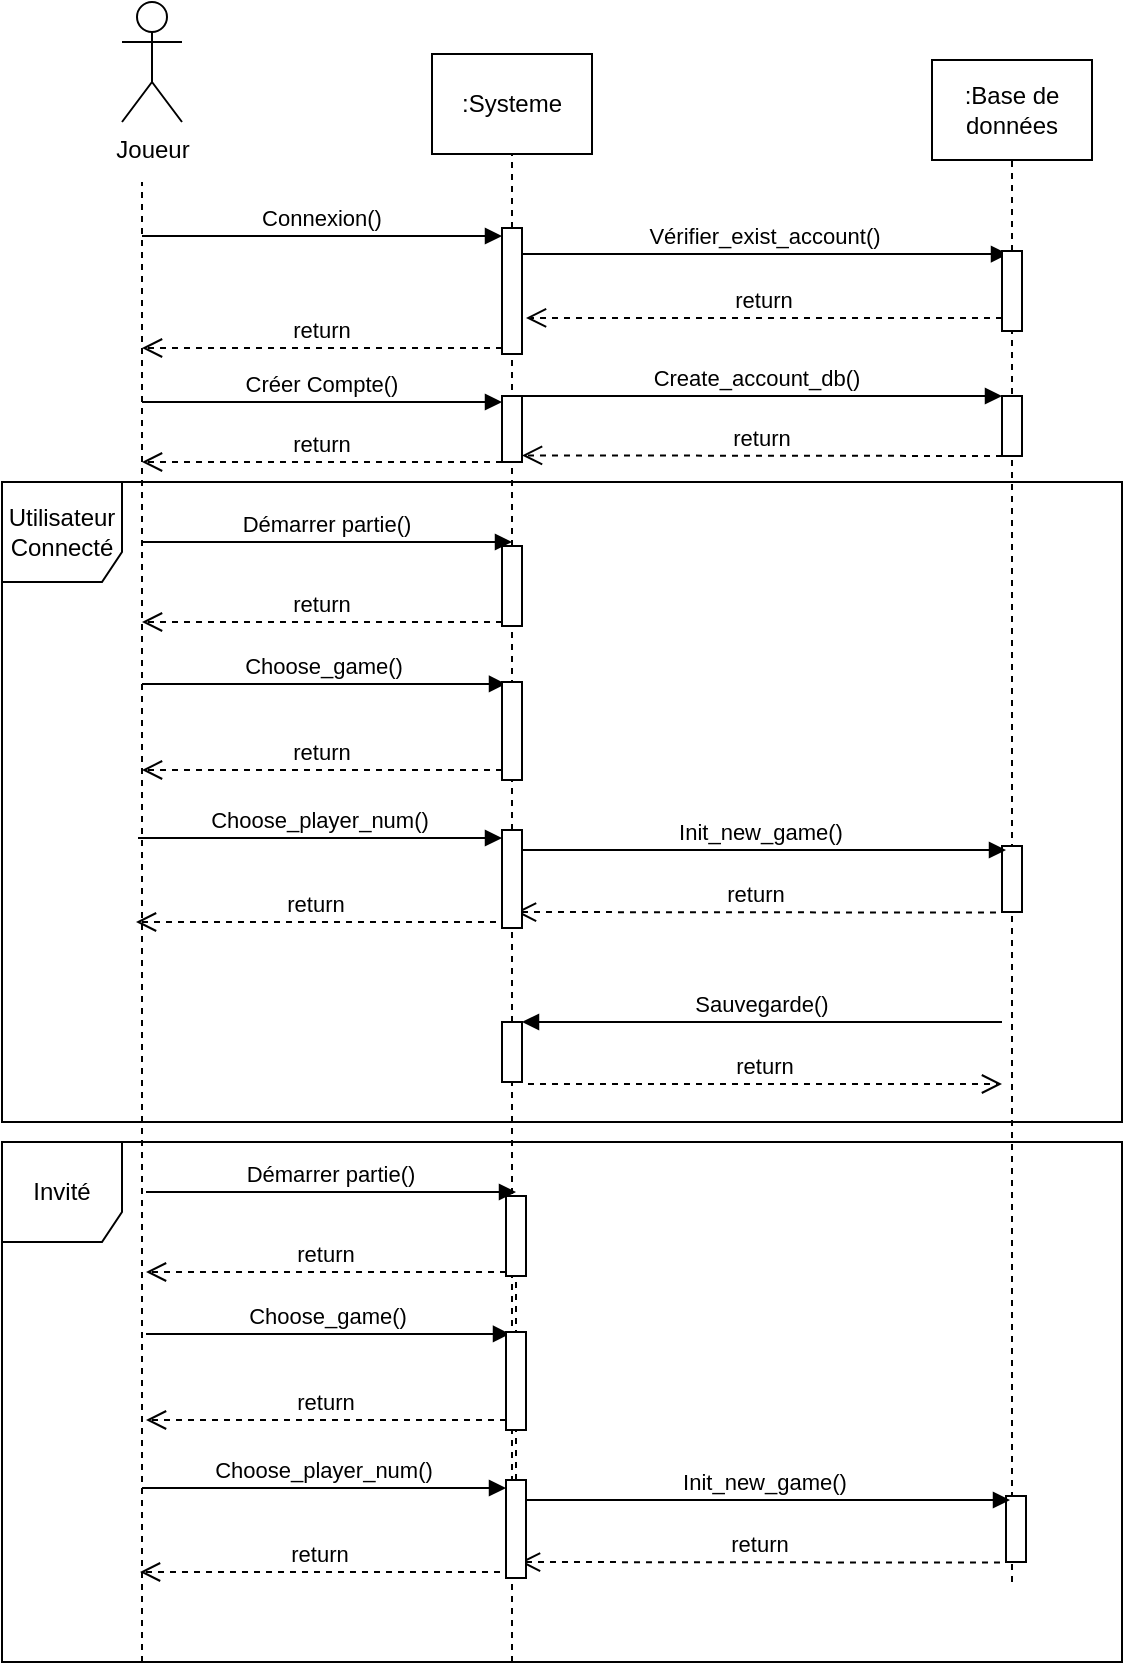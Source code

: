 <mxfile version="13.7.5" type="github">
  <diagram id="kgpKYQtTHZ0yAKxKKP6v" name="Page-1">
    <mxGraphModel dx="1422" dy="783" grid="0" gridSize="10" guides="1" tooltips="1" connect="1" arrows="1" fold="1" page="1" pageScale="1" pageWidth="1100" pageHeight="850" background="#ffffff" math="0" shadow="0">
      <root>
        <mxCell id="0" />
        <mxCell id="1" parent="0" />
        <mxCell id="LkClCWV3-tZvklI0jkfO-49" value="Utilisateur Connecté" style="shape=umlFrame;whiteSpace=wrap;html=1;fillColor=none;width=60;height=50;" parent="1" vertex="1">
          <mxGeometry x="10" y="250" width="560" height="320" as="geometry" />
        </mxCell>
        <mxCell id="LkClCWV3-tZvklI0jkfO-1" value="Joueur" style="shape=umlActor;verticalLabelPosition=bottom;verticalAlign=top;html=1;outlineConnect=0;" parent="1" vertex="1">
          <mxGeometry x="70" y="10" width="30" height="60" as="geometry" />
        </mxCell>
        <mxCell id="LkClCWV3-tZvklI0jkfO-3" value="Connexion()" style="verticalAlign=bottom;endArrow=block;entryX=0;entryY=0;shadow=0;strokeWidth=1;" parent="1" edge="1">
          <mxGeometry relative="1" as="geometry">
            <mxPoint x="80" y="127" as="sourcePoint" />
            <mxPoint x="260" y="127.0" as="targetPoint" />
          </mxGeometry>
        </mxCell>
        <mxCell id="LkClCWV3-tZvklI0jkfO-4" value="return" style="verticalAlign=bottom;endArrow=open;dashed=1;endSize=8;shadow=0;strokeWidth=1;entryX=1.2;entryY=0.714;entryDx=0;entryDy=0;entryPerimeter=0;" parent="1" edge="1" target="LkClCWV3-tZvklI0jkfO-11" source="NwIOa7d9pvwit4-bKOf0-4">
          <mxGeometry relative="1" as="geometry">
            <mxPoint x="270" y="179" as="targetPoint" />
            <mxPoint x="450" y="179.0" as="sourcePoint" />
          </mxGeometry>
        </mxCell>
        <mxCell id="LkClCWV3-tZvklI0jkfO-6" value="" style="endArrow=none;dashed=1;html=1;" parent="1" edge="1">
          <mxGeometry width="50" height="50" relative="1" as="geometry">
            <mxPoint x="80" y="840" as="sourcePoint" />
            <mxPoint x="80" y="100" as="targetPoint" />
          </mxGeometry>
        </mxCell>
        <mxCell id="LkClCWV3-tZvklI0jkfO-10" value="" style="endArrow=none;dashed=1;html=1;" parent="1" source="LkClCWV3-tZvklI0jkfO-11" edge="1">
          <mxGeometry width="50" height="50" relative="1" as="geometry">
            <mxPoint x="265" y="350" as="sourcePoint" />
            <mxPoint x="265" y="80" as="targetPoint" />
          </mxGeometry>
        </mxCell>
        <mxCell id="LkClCWV3-tZvklI0jkfO-11" value="" style="points=[];perimeter=orthogonalPerimeter;rounded=0;shadow=0;strokeWidth=1;" parent="1" vertex="1">
          <mxGeometry x="260" y="123" width="10" height="63" as="geometry" />
        </mxCell>
        <mxCell id="LkClCWV3-tZvklI0jkfO-12" value="" style="endArrow=none;dashed=1;html=1;" parent="1" source="NwIOa7d9pvwit4-bKOf0-10" target="LkClCWV3-tZvklI0jkfO-11" edge="1">
          <mxGeometry width="50" height="50" relative="1" as="geometry">
            <mxPoint x="265" y="660" as="sourcePoint" />
            <mxPoint x="265" y="80" as="targetPoint" />
          </mxGeometry>
        </mxCell>
        <mxCell id="LkClCWV3-tZvklI0jkfO-13" value=":Base de données" style="rounded=0;whiteSpace=wrap;html=1;" parent="1" vertex="1">
          <mxGeometry x="475" y="39" width="80" height="50" as="geometry" />
        </mxCell>
        <mxCell id="LkClCWV3-tZvklI0jkfO-15" value="" style="endArrow=none;dashed=1;html=1;" parent="1" source="NwIOa7d9pvwit4-bKOf0-4" edge="1">
          <mxGeometry width="50" height="50" relative="1" as="geometry">
            <mxPoint x="515" y="350" as="sourcePoint" />
            <mxPoint x="515" y="88" as="targetPoint" />
          </mxGeometry>
        </mxCell>
        <mxCell id="LkClCWV3-tZvklI0jkfO-17" value="" style="endArrow=none;dashed=1;html=1;" parent="1" edge="1">
          <mxGeometry width="50" height="50" relative="1" as="geometry">
            <mxPoint x="515" y="800" as="sourcePoint" />
            <mxPoint x="515" y="320" as="targetPoint" />
          </mxGeometry>
        </mxCell>
        <mxCell id="LkClCWV3-tZvklI0jkfO-18" value=":Systeme" style="rounded=0;whiteSpace=wrap;html=1;" parent="1" vertex="1">
          <mxGeometry x="225" y="36" width="80" height="50" as="geometry" />
        </mxCell>
        <mxCell id="LkClCWV3-tZvklI0jkfO-26" value="Créer Compte()" style="verticalAlign=bottom;endArrow=block;entryX=0;entryY=0;shadow=0;strokeWidth=1;" parent="1" edge="1">
          <mxGeometry relative="1" as="geometry">
            <mxPoint x="80" y="210" as="sourcePoint" />
            <mxPoint x="260" y="210.0" as="targetPoint" />
          </mxGeometry>
        </mxCell>
        <mxCell id="LkClCWV3-tZvklI0jkfO-27" value="return" style="verticalAlign=bottom;endArrow=open;dashed=1;endSize=8;exitX=0;exitY=0.95;shadow=0;strokeWidth=1;" parent="1" edge="1">
          <mxGeometry relative="1" as="geometry">
            <mxPoint x="80" y="240" as="targetPoint" />
            <mxPoint x="260" y="240.0" as="sourcePoint" />
          </mxGeometry>
        </mxCell>
        <mxCell id="LkClCWV3-tZvklI0jkfO-28" value="" style="points=[];perimeter=orthogonalPerimeter;rounded=0;shadow=0;strokeWidth=1;" parent="1" vertex="1">
          <mxGeometry x="260" y="207" width="10" height="33" as="geometry" />
        </mxCell>
        <mxCell id="LkClCWV3-tZvklI0jkfO-30" value="Démarrer partie()" style="verticalAlign=bottom;endArrow=block;shadow=0;strokeWidth=1;" parent="1" edge="1">
          <mxGeometry relative="1" as="geometry">
            <mxPoint x="80" y="280" as="sourcePoint" />
            <mxPoint x="265" y="280" as="targetPoint" />
            <Array as="points" />
            <mxPoint as="offset" />
          </mxGeometry>
        </mxCell>
        <mxCell id="LkClCWV3-tZvklI0jkfO-31" value="return" style="verticalAlign=bottom;endArrow=open;dashed=1;endSize=8;shadow=0;strokeWidth=1;" parent="1" source="NwIOa7d9pvwit4-bKOf0-10" edge="1">
          <mxGeometry relative="1" as="geometry">
            <mxPoint x="80" y="320" as="targetPoint" />
            <mxPoint x="510" y="320" as="sourcePoint" />
          </mxGeometry>
        </mxCell>
        <mxCell id="LkClCWV3-tZvklI0jkfO-35" value="" style="points=[];perimeter=orthogonalPerimeter;rounded=0;shadow=0;strokeWidth=1;" parent="1" vertex="1">
          <mxGeometry x="510" y="432" width="10" height="33" as="geometry" />
        </mxCell>
        <mxCell id="LkClCWV3-tZvklI0jkfO-40" value="" style="points=[];perimeter=orthogonalPerimeter;rounded=0;shadow=0;strokeWidth=1;" parent="1" vertex="1">
          <mxGeometry x="260" y="520" width="10" height="30" as="geometry" />
        </mxCell>
        <mxCell id="LkClCWV3-tZvklI0jkfO-43" value="" style="endArrow=none;dashed=1;html=1;" parent="1" target="LkClCWV3-tZvklI0jkfO-40" edge="1">
          <mxGeometry width="50" height="50" relative="1" as="geometry">
            <mxPoint x="265" y="840" as="sourcePoint" />
            <mxPoint x="265" y="170" as="targetPoint" />
          </mxGeometry>
        </mxCell>
        <mxCell id="LkClCWV3-tZvklI0jkfO-45" value="return" style="verticalAlign=bottom;endArrow=open;dashed=1;endSize=8;exitX=1.3;exitY=1.033;shadow=0;strokeWidth=1;exitDx=0;exitDy=0;exitPerimeter=0;" parent="1" source="LkClCWV3-tZvklI0jkfO-40" edge="1">
          <mxGeometry relative="1" as="geometry">
            <mxPoint x="510" y="551" as="targetPoint" />
            <mxPoint x="520" y="490" as="sourcePoint" />
          </mxGeometry>
        </mxCell>
        <mxCell id="LkClCWV3-tZvklI0jkfO-47" value="Sauvegarde()" style="verticalAlign=bottom;endArrow=block;entryX=1;entryY=0;shadow=0;strokeWidth=1;entryDx=0;entryDy=0;entryPerimeter=0;" parent="1" target="LkClCWV3-tZvklI0jkfO-40" edge="1">
          <mxGeometry relative="1" as="geometry">
            <mxPoint x="510" y="520" as="sourcePoint" />
            <mxPoint x="520" y="450" as="targetPoint" />
            <Array as="points" />
            <mxPoint as="offset" />
          </mxGeometry>
        </mxCell>
        <mxCell id="LkClCWV3-tZvklI0jkfO-59" value="Invité" style="shape=umlFrame;whiteSpace=wrap;html=1;fillColor=none;width=60;height=50;" parent="1" vertex="1">
          <mxGeometry x="10" y="580" width="560" height="260" as="geometry" />
        </mxCell>
        <mxCell id="NwIOa7d9pvwit4-bKOf0-3" value="Vérifier_exist_account()" style="verticalAlign=bottom;endArrow=block;entryX=0.3;entryY=0.038;shadow=0;strokeWidth=1;entryDx=0;entryDy=0;entryPerimeter=0;" edge="1" parent="1" target="NwIOa7d9pvwit4-bKOf0-4">
          <mxGeometry relative="1" as="geometry">
            <mxPoint x="270" y="136" as="sourcePoint" />
            <mxPoint x="450" y="137.0" as="targetPoint" />
          </mxGeometry>
        </mxCell>
        <mxCell id="NwIOa7d9pvwit4-bKOf0-4" value="" style="points=[];perimeter=orthogonalPerimeter;rounded=0;shadow=0;strokeWidth=1;" vertex="1" parent="1">
          <mxGeometry x="510" y="134.5" width="10" height="40" as="geometry" />
        </mxCell>
        <mxCell id="NwIOa7d9pvwit4-bKOf0-5" value="" style="endArrow=none;dashed=1;html=1;" edge="1" parent="1" target="NwIOa7d9pvwit4-bKOf0-4">
          <mxGeometry width="50" height="50" relative="1" as="geometry">
            <mxPoint x="515" y="326" as="sourcePoint" />
            <mxPoint x="515" y="88" as="targetPoint" />
          </mxGeometry>
        </mxCell>
        <mxCell id="NwIOa7d9pvwit4-bKOf0-6" value="return" style="verticalAlign=bottom;endArrow=open;dashed=1;endSize=8;exitX=0;exitY=0.95;shadow=0;strokeWidth=1;" edge="1" parent="1">
          <mxGeometry relative="1" as="geometry">
            <mxPoint x="80" y="183" as="targetPoint" />
            <mxPoint x="260" y="183.0" as="sourcePoint" />
          </mxGeometry>
        </mxCell>
        <mxCell id="NwIOa7d9pvwit4-bKOf0-7" value="Create_account_db()" style="verticalAlign=bottom;endArrow=block;entryX=0;entryY=0;shadow=0;strokeWidth=1;" edge="1" parent="1">
          <mxGeometry relative="1" as="geometry">
            <mxPoint x="265" y="207" as="sourcePoint" />
            <mxPoint x="510" y="207.0" as="targetPoint" />
          </mxGeometry>
        </mxCell>
        <mxCell id="NwIOa7d9pvwit4-bKOf0-8" value="return" style="verticalAlign=bottom;endArrow=open;dashed=1;endSize=8;exitX=0;exitY=0.95;shadow=0;strokeWidth=1;entryX=1;entryY=0.9;entryDx=0;entryDy=0;entryPerimeter=0;" edge="1" parent="1" target="LkClCWV3-tZvklI0jkfO-28">
          <mxGeometry relative="1" as="geometry">
            <mxPoint x="330" y="237" as="targetPoint" />
            <mxPoint x="510" y="237.0" as="sourcePoint" />
          </mxGeometry>
        </mxCell>
        <mxCell id="NwIOa7d9pvwit4-bKOf0-9" value="" style="points=[];perimeter=orthogonalPerimeter;rounded=0;shadow=0;strokeWidth=1;" vertex="1" parent="1">
          <mxGeometry x="510" y="207" width="10" height="30" as="geometry" />
        </mxCell>
        <mxCell id="NwIOa7d9pvwit4-bKOf0-10" value="" style="points=[];perimeter=orthogonalPerimeter;rounded=0;shadow=0;strokeWidth=1;" vertex="1" parent="1">
          <mxGeometry x="260" y="282" width="10" height="40" as="geometry" />
        </mxCell>
        <mxCell id="NwIOa7d9pvwit4-bKOf0-11" value="" style="endArrow=none;dashed=1;html=1;" edge="1" parent="1" source="NwIOa7d9pvwit4-bKOf0-17" target="NwIOa7d9pvwit4-bKOf0-10">
          <mxGeometry width="50" height="50" relative="1" as="geometry">
            <mxPoint x="265" y="520" as="sourcePoint" />
            <mxPoint x="265" y="186" as="targetPoint" />
          </mxGeometry>
        </mxCell>
        <mxCell id="NwIOa7d9pvwit4-bKOf0-12" value="Choose_game()" style="verticalAlign=bottom;endArrow=block;shadow=0;strokeWidth=1;entryX=0.2;entryY=0.02;entryDx=0;entryDy=0;entryPerimeter=0;" edge="1" parent="1" target="NwIOa7d9pvwit4-bKOf0-14">
          <mxGeometry relative="1" as="geometry">
            <mxPoint x="80" y="351" as="sourcePoint" />
            <mxPoint x="265" y="354" as="targetPoint" />
            <Array as="points" />
            <mxPoint as="offset" />
          </mxGeometry>
        </mxCell>
        <mxCell id="NwIOa7d9pvwit4-bKOf0-13" value="return" style="verticalAlign=bottom;endArrow=open;dashed=1;endSize=8;shadow=0;strokeWidth=1;" edge="1" parent="1" source="NwIOa7d9pvwit4-bKOf0-14">
          <mxGeometry relative="1" as="geometry">
            <mxPoint x="80" y="394" as="targetPoint" />
            <mxPoint x="510" y="394" as="sourcePoint" />
          </mxGeometry>
        </mxCell>
        <mxCell id="NwIOa7d9pvwit4-bKOf0-14" value="" style="points=[];perimeter=orthogonalPerimeter;rounded=0;shadow=0;strokeWidth=1;" vertex="1" parent="1">
          <mxGeometry x="260" y="350" width="10" height="49" as="geometry" />
        </mxCell>
        <mxCell id="NwIOa7d9pvwit4-bKOf0-15" value="Init_new_game()" style="verticalAlign=bottom;endArrow=block;entryX=0;entryY=0;shadow=0;strokeWidth=1;" edge="1" parent="1">
          <mxGeometry relative="1" as="geometry">
            <mxPoint x="267" y="434" as="sourcePoint" />
            <mxPoint x="512" y="434.0" as="targetPoint" />
          </mxGeometry>
        </mxCell>
        <mxCell id="NwIOa7d9pvwit4-bKOf0-16" value="return" style="verticalAlign=bottom;endArrow=open;dashed=1;endSize=8;exitX=0;exitY=0.95;shadow=0;strokeWidth=1;entryX=1;entryY=0.9;entryDx=0;entryDy=0;entryPerimeter=0;" edge="1" parent="1">
          <mxGeometry relative="1" as="geometry">
            <mxPoint x="267" y="465.0" as="targetPoint" />
            <mxPoint x="507" y="465.3" as="sourcePoint" />
          </mxGeometry>
        </mxCell>
        <mxCell id="NwIOa7d9pvwit4-bKOf0-17" value="" style="points=[];perimeter=orthogonalPerimeter;rounded=0;shadow=0;strokeWidth=1;" vertex="1" parent="1">
          <mxGeometry x="260" y="424" width="10" height="49" as="geometry" />
        </mxCell>
        <mxCell id="NwIOa7d9pvwit4-bKOf0-18" value="" style="endArrow=none;dashed=1;html=1;" edge="1" parent="1" source="LkClCWV3-tZvklI0jkfO-40" target="NwIOa7d9pvwit4-bKOf0-17">
          <mxGeometry width="50" height="50" relative="1" as="geometry">
            <mxPoint x="265" y="520" as="sourcePoint" />
            <mxPoint x="265" y="322" as="targetPoint" />
          </mxGeometry>
        </mxCell>
        <mxCell id="NwIOa7d9pvwit4-bKOf0-19" value="Choose_player_num()" style="verticalAlign=bottom;endArrow=block;shadow=0;strokeWidth=1;entryX=0.2;entryY=0.02;entryDx=0;entryDy=0;entryPerimeter=0;" edge="1" parent="1">
          <mxGeometry relative="1" as="geometry">
            <mxPoint x="78" y="428.02" as="sourcePoint" />
            <mxPoint x="260" y="428" as="targetPoint" />
            <Array as="points" />
            <mxPoint as="offset" />
          </mxGeometry>
        </mxCell>
        <mxCell id="NwIOa7d9pvwit4-bKOf0-20" value="return" style="verticalAlign=bottom;endArrow=open;dashed=1;endSize=8;shadow=0;strokeWidth=1;" edge="1" parent="1">
          <mxGeometry relative="1" as="geometry">
            <mxPoint x="77" y="470" as="targetPoint" />
            <mxPoint x="257" y="470" as="sourcePoint" />
          </mxGeometry>
        </mxCell>
        <mxCell id="NwIOa7d9pvwit4-bKOf0-21" value="Démarrer partie()" style="verticalAlign=bottom;endArrow=block;shadow=0;strokeWidth=1;" edge="1" parent="1">
          <mxGeometry relative="1" as="geometry">
            <mxPoint x="82" y="605" as="sourcePoint" />
            <mxPoint x="267" y="605" as="targetPoint" />
            <Array as="points" />
            <mxPoint as="offset" />
          </mxGeometry>
        </mxCell>
        <mxCell id="NwIOa7d9pvwit4-bKOf0-22" value="return" style="verticalAlign=bottom;endArrow=open;dashed=1;endSize=8;shadow=0;strokeWidth=1;" edge="1" parent="1" source="NwIOa7d9pvwit4-bKOf0-24">
          <mxGeometry relative="1" as="geometry">
            <mxPoint x="82" y="645" as="targetPoint" />
            <mxPoint x="512" y="645" as="sourcePoint" />
          </mxGeometry>
        </mxCell>
        <mxCell id="NwIOa7d9pvwit4-bKOf0-23" value="" style="points=[];perimeter=orthogonalPerimeter;rounded=0;shadow=0;strokeWidth=1;" vertex="1" parent="1">
          <mxGeometry x="512" y="757" width="10" height="33" as="geometry" />
        </mxCell>
        <mxCell id="NwIOa7d9pvwit4-bKOf0-24" value="" style="points=[];perimeter=orthogonalPerimeter;rounded=0;shadow=0;strokeWidth=1;" vertex="1" parent="1">
          <mxGeometry x="262" y="607" width="10" height="40" as="geometry" />
        </mxCell>
        <mxCell id="NwIOa7d9pvwit4-bKOf0-25" value="" style="endArrow=none;dashed=1;html=1;" edge="1" parent="1" source="NwIOa7d9pvwit4-bKOf0-31" target="NwIOa7d9pvwit4-bKOf0-24">
          <mxGeometry width="50" height="50" relative="1" as="geometry">
            <mxPoint x="267" y="845" as="sourcePoint" />
            <mxPoint x="267" y="511" as="targetPoint" />
          </mxGeometry>
        </mxCell>
        <mxCell id="NwIOa7d9pvwit4-bKOf0-26" value="Choose_game()" style="verticalAlign=bottom;endArrow=block;shadow=0;strokeWidth=1;entryX=0.2;entryY=0.02;entryDx=0;entryDy=0;entryPerimeter=0;" edge="1" parent="1" target="NwIOa7d9pvwit4-bKOf0-28">
          <mxGeometry relative="1" as="geometry">
            <mxPoint x="82" y="676" as="sourcePoint" />
            <mxPoint x="267" y="679" as="targetPoint" />
            <Array as="points" />
            <mxPoint as="offset" />
          </mxGeometry>
        </mxCell>
        <mxCell id="NwIOa7d9pvwit4-bKOf0-27" value="return" style="verticalAlign=bottom;endArrow=open;dashed=1;endSize=8;shadow=0;strokeWidth=1;" edge="1" parent="1" source="NwIOa7d9pvwit4-bKOf0-28">
          <mxGeometry relative="1" as="geometry">
            <mxPoint x="82" y="719" as="targetPoint" />
            <mxPoint x="512" y="719" as="sourcePoint" />
          </mxGeometry>
        </mxCell>
        <mxCell id="NwIOa7d9pvwit4-bKOf0-28" value="" style="points=[];perimeter=orthogonalPerimeter;rounded=0;shadow=0;strokeWidth=1;" vertex="1" parent="1">
          <mxGeometry x="262" y="675" width="10" height="49" as="geometry" />
        </mxCell>
        <mxCell id="NwIOa7d9pvwit4-bKOf0-29" value="Init_new_game()" style="verticalAlign=bottom;endArrow=block;entryX=0;entryY=0;shadow=0;strokeWidth=1;" edge="1" parent="1">
          <mxGeometry relative="1" as="geometry">
            <mxPoint x="269" y="759" as="sourcePoint" />
            <mxPoint x="514" y="759" as="targetPoint" />
          </mxGeometry>
        </mxCell>
        <mxCell id="NwIOa7d9pvwit4-bKOf0-30" value="return" style="verticalAlign=bottom;endArrow=open;dashed=1;endSize=8;exitX=0;exitY=0.95;shadow=0;strokeWidth=1;entryX=1;entryY=0.9;entryDx=0;entryDy=0;entryPerimeter=0;" edge="1" parent="1">
          <mxGeometry relative="1" as="geometry">
            <mxPoint x="269" y="790" as="targetPoint" />
            <mxPoint x="509" y="790.3" as="sourcePoint" />
          </mxGeometry>
        </mxCell>
        <mxCell id="NwIOa7d9pvwit4-bKOf0-31" value="" style="points=[];perimeter=orthogonalPerimeter;rounded=0;shadow=0;strokeWidth=1;" vertex="1" parent="1">
          <mxGeometry x="262" y="749" width="10" height="49" as="geometry" />
        </mxCell>
        <mxCell id="NwIOa7d9pvwit4-bKOf0-32" value="Choose_player_num()" style="verticalAlign=bottom;endArrow=block;shadow=0;strokeWidth=1;entryX=0.2;entryY=0.02;entryDx=0;entryDy=0;entryPerimeter=0;" edge="1" parent="1">
          <mxGeometry relative="1" as="geometry">
            <mxPoint x="80" y="753.02" as="sourcePoint" />
            <mxPoint x="262" y="753" as="targetPoint" />
            <Array as="points" />
            <mxPoint as="offset" />
          </mxGeometry>
        </mxCell>
        <mxCell id="NwIOa7d9pvwit4-bKOf0-33" value="return" style="verticalAlign=bottom;endArrow=open;dashed=1;endSize=8;shadow=0;strokeWidth=1;" edge="1" parent="1">
          <mxGeometry relative="1" as="geometry">
            <mxPoint x="79" y="795" as="targetPoint" />
            <mxPoint x="259" y="795" as="sourcePoint" />
          </mxGeometry>
        </mxCell>
      </root>
    </mxGraphModel>
  </diagram>
</mxfile>
